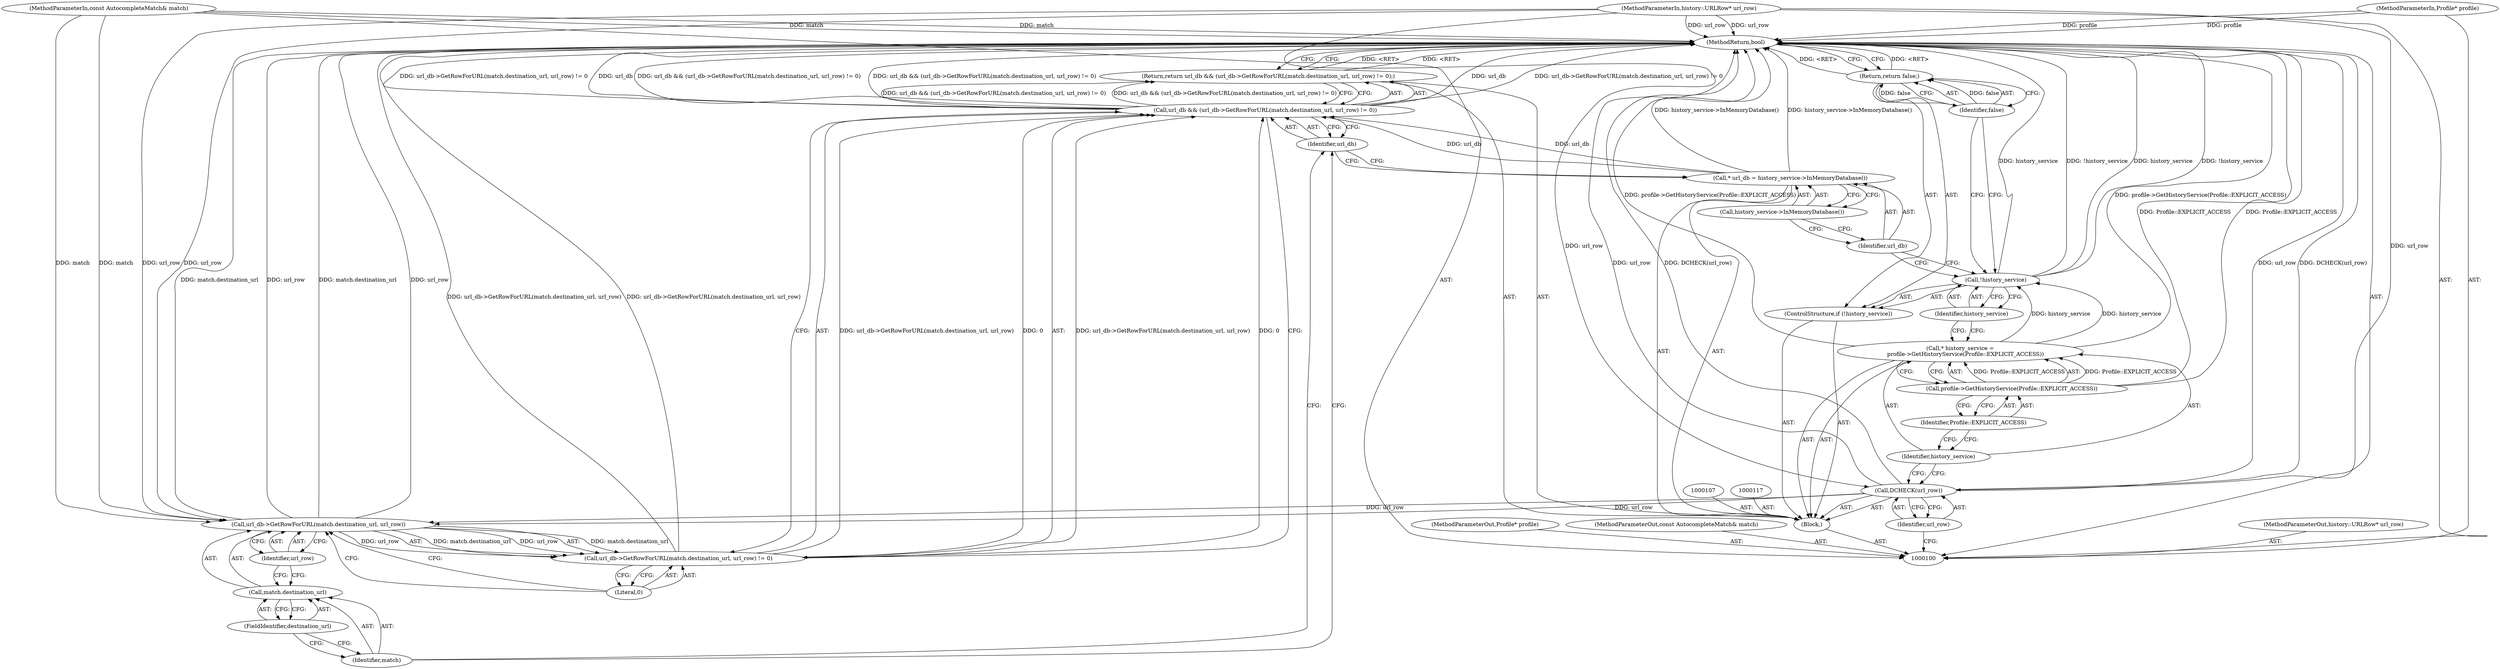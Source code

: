 digraph "1_Chrome_dbcfe72cb16222c9f7e7907fcc5f35b27cc25331" {
"1000131" [label="(MethodReturn,bool)"];
"1000101" [label="(MethodParameterIn,Profile* profile)"];
"1000182" [label="(MethodParameterOut,Profile* profile)"];
"1000121" [label="(Return,return url_db && (url_db->GetRowForURL(match.destination_url, url_row) != 0);)"];
"1000124" [label="(Call,url_db->GetRowForURL(match.destination_url, url_row) != 0)"];
"1000125" [label="(Call,url_db->GetRowForURL(match.destination_url, url_row))"];
"1000126" [label="(Call,match.destination_url)"];
"1000127" [label="(Identifier,match)"];
"1000128" [label="(FieldIdentifier,destination_url)"];
"1000129" [label="(Identifier,url_row)"];
"1000130" [label="(Literal,0)"];
"1000122" [label="(Call,url_db && (url_db->GetRowForURL(match.destination_url, url_row) != 0))"];
"1000123" [label="(Identifier,url_db)"];
"1000102" [label="(MethodParameterIn,const AutocompleteMatch& match)"];
"1000183" [label="(MethodParameterOut,const AutocompleteMatch& match)"];
"1000103" [label="(MethodParameterIn,history::URLRow* url_row)"];
"1000184" [label="(MethodParameterOut,history::URLRow* url_row)"];
"1000104" [label="(Block,)"];
"1000105" [label="(Call,DCHECK(url_row))"];
"1000106" [label="(Identifier,url_row)"];
"1000108" [label="(Call,* history_service =\n      profile->GetHistoryService(Profile::EXPLICIT_ACCESS))"];
"1000109" [label="(Identifier,history_service)"];
"1000111" [label="(Identifier,Profile::EXPLICIT_ACCESS)"];
"1000110" [label="(Call,profile->GetHistoryService(Profile::EXPLICIT_ACCESS))"];
"1000112" [label="(ControlStructure,if (!history_service))"];
"1000113" [label="(Call,!history_service)"];
"1000114" [label="(Identifier,history_service)"];
"1000116" [label="(Identifier,false)"];
"1000115" [label="(Return,return false;)"];
"1000118" [label="(Call,* url_db = history_service->InMemoryDatabase())"];
"1000119" [label="(Identifier,url_db)"];
"1000120" [label="(Call,history_service->InMemoryDatabase())"];
"1000131" -> "1000100"  [label="AST: "];
"1000131" -> "1000115"  [label="CFG: "];
"1000131" -> "1000121"  [label="CFG: "];
"1000121" -> "1000131"  [label="DDG: <RET>"];
"1000125" -> "1000131"  [label="DDG: match.destination_url"];
"1000125" -> "1000131"  [label="DDG: url_row"];
"1000124" -> "1000131"  [label="DDG: url_db->GetRowForURL(match.destination_url, url_row)"];
"1000105" -> "1000131"  [label="DDG: DCHECK(url_row)"];
"1000105" -> "1000131"  [label="DDG: url_row"];
"1000113" -> "1000131"  [label="DDG: history_service"];
"1000113" -> "1000131"  [label="DDG: !history_service"];
"1000122" -> "1000131"  [label="DDG: url_db"];
"1000122" -> "1000131"  [label="DDG: url_db && (url_db->GetRowForURL(match.destination_url, url_row) != 0)"];
"1000122" -> "1000131"  [label="DDG: url_db->GetRowForURL(match.destination_url, url_row) != 0"];
"1000102" -> "1000131"  [label="DDG: match"];
"1000110" -> "1000131"  [label="DDG: Profile::EXPLICIT_ACCESS"];
"1000103" -> "1000131"  [label="DDG: url_row"];
"1000101" -> "1000131"  [label="DDG: profile"];
"1000108" -> "1000131"  [label="DDG: profile->GetHistoryService(Profile::EXPLICIT_ACCESS)"];
"1000118" -> "1000131"  [label="DDG: history_service->InMemoryDatabase()"];
"1000115" -> "1000131"  [label="DDG: <RET>"];
"1000101" -> "1000100"  [label="AST: "];
"1000101" -> "1000131"  [label="DDG: profile"];
"1000182" -> "1000100"  [label="AST: "];
"1000121" -> "1000104"  [label="AST: "];
"1000121" -> "1000122"  [label="CFG: "];
"1000122" -> "1000121"  [label="AST: "];
"1000131" -> "1000121"  [label="CFG: "];
"1000121" -> "1000131"  [label="DDG: <RET>"];
"1000122" -> "1000121"  [label="DDG: url_db && (url_db->GetRowForURL(match.destination_url, url_row) != 0)"];
"1000124" -> "1000122"  [label="AST: "];
"1000124" -> "1000130"  [label="CFG: "];
"1000125" -> "1000124"  [label="AST: "];
"1000130" -> "1000124"  [label="AST: "];
"1000122" -> "1000124"  [label="CFG: "];
"1000124" -> "1000131"  [label="DDG: url_db->GetRowForURL(match.destination_url, url_row)"];
"1000124" -> "1000122"  [label="DDG: url_db->GetRowForURL(match.destination_url, url_row)"];
"1000124" -> "1000122"  [label="DDG: 0"];
"1000125" -> "1000124"  [label="DDG: match.destination_url"];
"1000125" -> "1000124"  [label="DDG: url_row"];
"1000125" -> "1000124"  [label="AST: "];
"1000125" -> "1000129"  [label="CFG: "];
"1000126" -> "1000125"  [label="AST: "];
"1000129" -> "1000125"  [label="AST: "];
"1000130" -> "1000125"  [label="CFG: "];
"1000125" -> "1000131"  [label="DDG: match.destination_url"];
"1000125" -> "1000131"  [label="DDG: url_row"];
"1000125" -> "1000124"  [label="DDG: match.destination_url"];
"1000125" -> "1000124"  [label="DDG: url_row"];
"1000102" -> "1000125"  [label="DDG: match"];
"1000105" -> "1000125"  [label="DDG: url_row"];
"1000103" -> "1000125"  [label="DDG: url_row"];
"1000126" -> "1000125"  [label="AST: "];
"1000126" -> "1000128"  [label="CFG: "];
"1000127" -> "1000126"  [label="AST: "];
"1000128" -> "1000126"  [label="AST: "];
"1000129" -> "1000126"  [label="CFG: "];
"1000127" -> "1000126"  [label="AST: "];
"1000127" -> "1000123"  [label="CFG: "];
"1000128" -> "1000127"  [label="CFG: "];
"1000128" -> "1000126"  [label="AST: "];
"1000128" -> "1000127"  [label="CFG: "];
"1000126" -> "1000128"  [label="CFG: "];
"1000129" -> "1000125"  [label="AST: "];
"1000129" -> "1000126"  [label="CFG: "];
"1000125" -> "1000129"  [label="CFG: "];
"1000130" -> "1000124"  [label="AST: "];
"1000130" -> "1000125"  [label="CFG: "];
"1000124" -> "1000130"  [label="CFG: "];
"1000122" -> "1000121"  [label="AST: "];
"1000122" -> "1000123"  [label="CFG: "];
"1000122" -> "1000124"  [label="CFG: "];
"1000123" -> "1000122"  [label="AST: "];
"1000124" -> "1000122"  [label="AST: "];
"1000121" -> "1000122"  [label="CFG: "];
"1000122" -> "1000131"  [label="DDG: url_db"];
"1000122" -> "1000131"  [label="DDG: url_db && (url_db->GetRowForURL(match.destination_url, url_row) != 0)"];
"1000122" -> "1000131"  [label="DDG: url_db->GetRowForURL(match.destination_url, url_row) != 0"];
"1000122" -> "1000121"  [label="DDG: url_db && (url_db->GetRowForURL(match.destination_url, url_row) != 0)"];
"1000118" -> "1000122"  [label="DDG: url_db"];
"1000124" -> "1000122"  [label="DDG: url_db->GetRowForURL(match.destination_url, url_row)"];
"1000124" -> "1000122"  [label="DDG: 0"];
"1000123" -> "1000122"  [label="AST: "];
"1000123" -> "1000118"  [label="CFG: "];
"1000127" -> "1000123"  [label="CFG: "];
"1000122" -> "1000123"  [label="CFG: "];
"1000102" -> "1000100"  [label="AST: "];
"1000102" -> "1000131"  [label="DDG: match"];
"1000102" -> "1000125"  [label="DDG: match"];
"1000183" -> "1000100"  [label="AST: "];
"1000103" -> "1000100"  [label="AST: "];
"1000103" -> "1000131"  [label="DDG: url_row"];
"1000103" -> "1000105"  [label="DDG: url_row"];
"1000103" -> "1000125"  [label="DDG: url_row"];
"1000184" -> "1000100"  [label="AST: "];
"1000104" -> "1000100"  [label="AST: "];
"1000105" -> "1000104"  [label="AST: "];
"1000107" -> "1000104"  [label="AST: "];
"1000108" -> "1000104"  [label="AST: "];
"1000112" -> "1000104"  [label="AST: "];
"1000117" -> "1000104"  [label="AST: "];
"1000118" -> "1000104"  [label="AST: "];
"1000121" -> "1000104"  [label="AST: "];
"1000105" -> "1000104"  [label="AST: "];
"1000105" -> "1000106"  [label="CFG: "];
"1000106" -> "1000105"  [label="AST: "];
"1000109" -> "1000105"  [label="CFG: "];
"1000105" -> "1000131"  [label="DDG: DCHECK(url_row)"];
"1000105" -> "1000131"  [label="DDG: url_row"];
"1000103" -> "1000105"  [label="DDG: url_row"];
"1000105" -> "1000125"  [label="DDG: url_row"];
"1000106" -> "1000105"  [label="AST: "];
"1000106" -> "1000100"  [label="CFG: "];
"1000105" -> "1000106"  [label="CFG: "];
"1000108" -> "1000104"  [label="AST: "];
"1000108" -> "1000110"  [label="CFG: "];
"1000109" -> "1000108"  [label="AST: "];
"1000110" -> "1000108"  [label="AST: "];
"1000114" -> "1000108"  [label="CFG: "];
"1000108" -> "1000131"  [label="DDG: profile->GetHistoryService(Profile::EXPLICIT_ACCESS)"];
"1000110" -> "1000108"  [label="DDG: Profile::EXPLICIT_ACCESS"];
"1000108" -> "1000113"  [label="DDG: history_service"];
"1000109" -> "1000108"  [label="AST: "];
"1000109" -> "1000105"  [label="CFG: "];
"1000111" -> "1000109"  [label="CFG: "];
"1000111" -> "1000110"  [label="AST: "];
"1000111" -> "1000109"  [label="CFG: "];
"1000110" -> "1000111"  [label="CFG: "];
"1000110" -> "1000108"  [label="AST: "];
"1000110" -> "1000111"  [label="CFG: "];
"1000111" -> "1000110"  [label="AST: "];
"1000108" -> "1000110"  [label="CFG: "];
"1000110" -> "1000131"  [label="DDG: Profile::EXPLICIT_ACCESS"];
"1000110" -> "1000108"  [label="DDG: Profile::EXPLICIT_ACCESS"];
"1000112" -> "1000104"  [label="AST: "];
"1000113" -> "1000112"  [label="AST: "];
"1000115" -> "1000112"  [label="AST: "];
"1000113" -> "1000112"  [label="AST: "];
"1000113" -> "1000114"  [label="CFG: "];
"1000114" -> "1000113"  [label="AST: "];
"1000116" -> "1000113"  [label="CFG: "];
"1000119" -> "1000113"  [label="CFG: "];
"1000113" -> "1000131"  [label="DDG: history_service"];
"1000113" -> "1000131"  [label="DDG: !history_service"];
"1000108" -> "1000113"  [label="DDG: history_service"];
"1000114" -> "1000113"  [label="AST: "];
"1000114" -> "1000108"  [label="CFG: "];
"1000113" -> "1000114"  [label="CFG: "];
"1000116" -> "1000115"  [label="AST: "];
"1000116" -> "1000113"  [label="CFG: "];
"1000115" -> "1000116"  [label="CFG: "];
"1000116" -> "1000115"  [label="DDG: false"];
"1000115" -> "1000112"  [label="AST: "];
"1000115" -> "1000116"  [label="CFG: "];
"1000116" -> "1000115"  [label="AST: "];
"1000131" -> "1000115"  [label="CFG: "];
"1000115" -> "1000131"  [label="DDG: <RET>"];
"1000116" -> "1000115"  [label="DDG: false"];
"1000118" -> "1000104"  [label="AST: "];
"1000118" -> "1000120"  [label="CFG: "];
"1000119" -> "1000118"  [label="AST: "];
"1000120" -> "1000118"  [label="AST: "];
"1000123" -> "1000118"  [label="CFG: "];
"1000118" -> "1000131"  [label="DDG: history_service->InMemoryDatabase()"];
"1000118" -> "1000122"  [label="DDG: url_db"];
"1000119" -> "1000118"  [label="AST: "];
"1000119" -> "1000113"  [label="CFG: "];
"1000120" -> "1000119"  [label="CFG: "];
"1000120" -> "1000118"  [label="AST: "];
"1000120" -> "1000119"  [label="CFG: "];
"1000118" -> "1000120"  [label="CFG: "];
}

